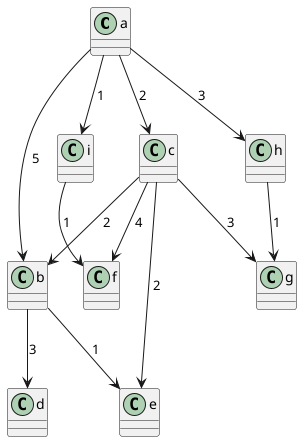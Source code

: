 @startuml
'https://plantuml.com/class-diagram

class a

a --> b : 5
a --> c : 2
b --> d : 3
b --> e : 1
c --> f : 4
c --> g : 3
c --> e : 2
c --> b : 2
a --> h : 3
a --> i : 1
h --> g : 1
i --> f : 1



@enduml